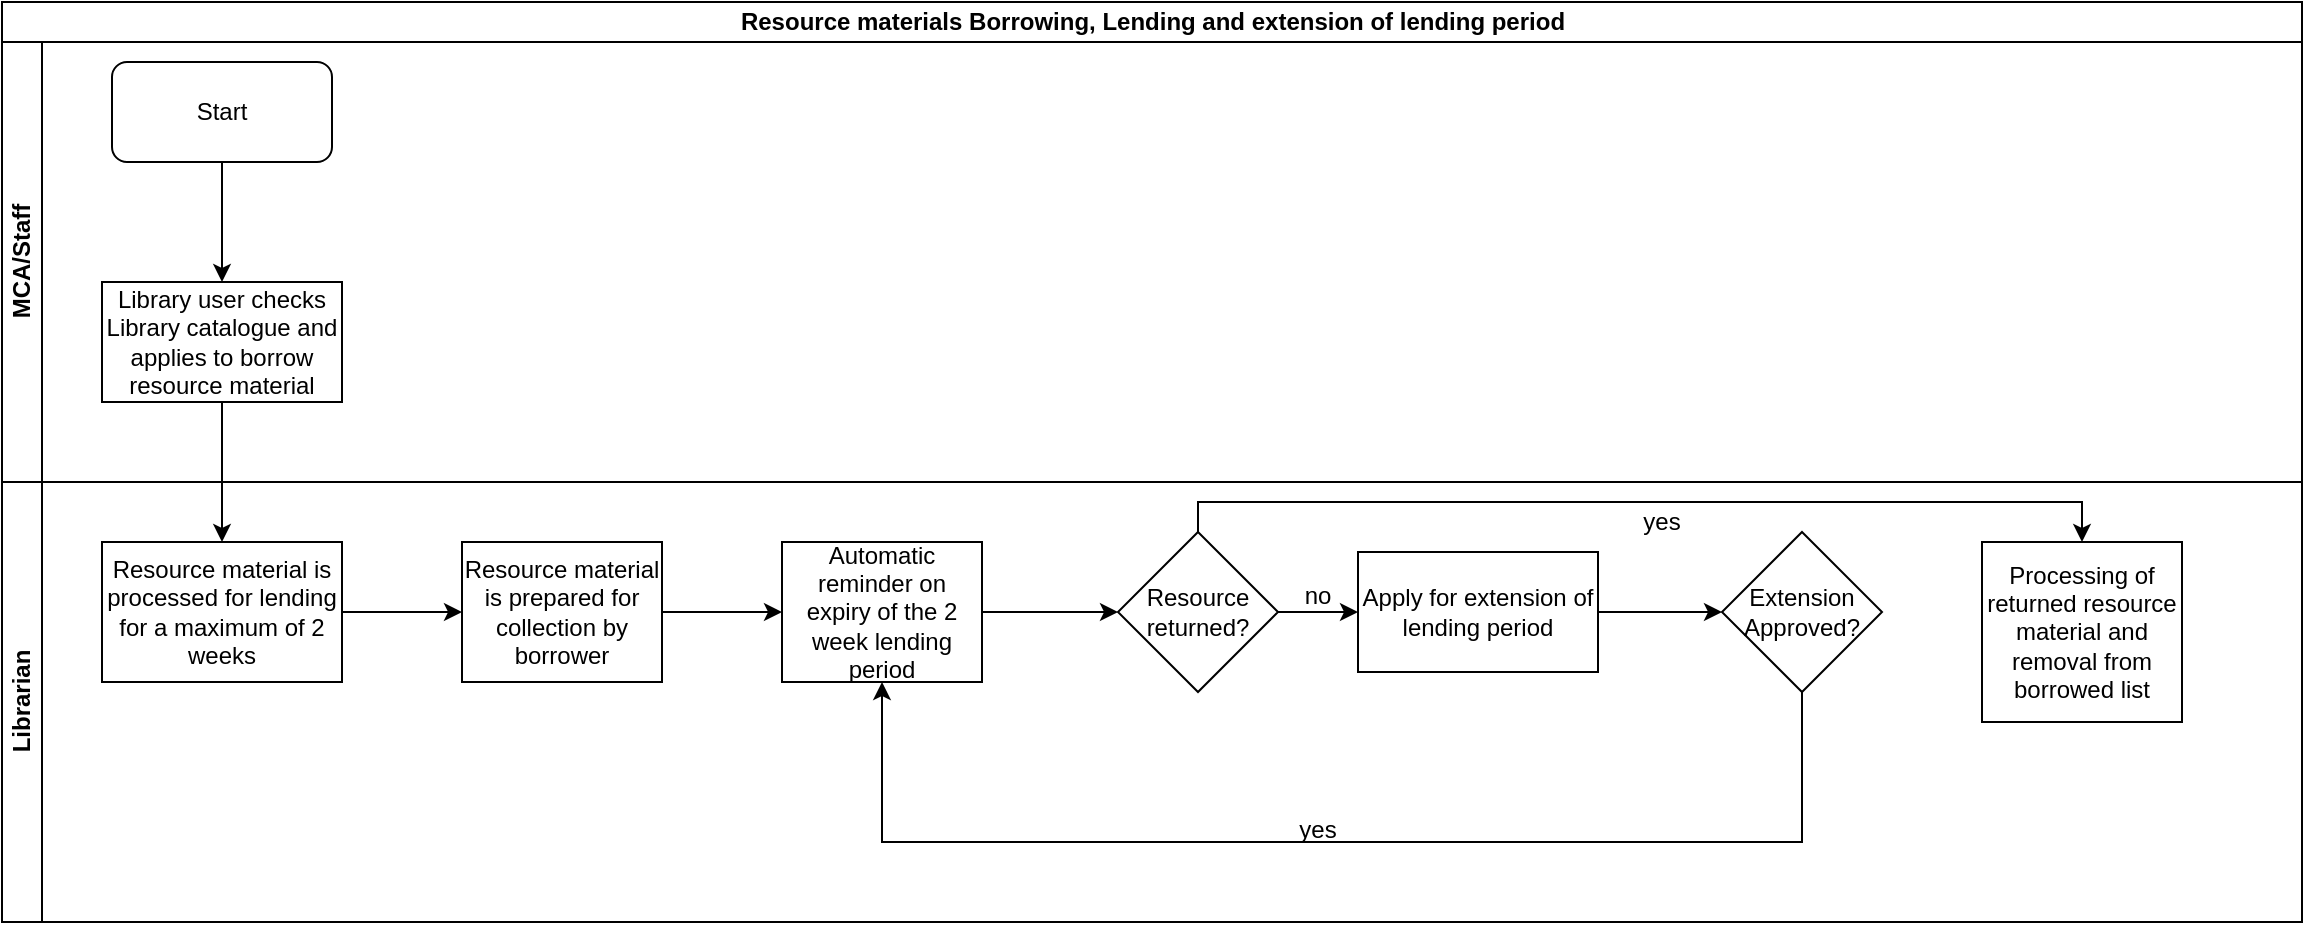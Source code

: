 <mxfile version="13.7.7" type="github">
  <diagram id="f9QSlEW5APFrY96Uyd0a" name="Page-1">
    <mxGraphModel dx="910" dy="487" grid="1" gridSize="10" guides="1" tooltips="1" connect="1" arrows="1" fold="1" page="1" pageScale="1" pageWidth="1169" pageHeight="827" math="0" shadow="0">
      <root>
        <mxCell id="0" />
        <mxCell id="1" parent="0" />
        <mxCell id="D-7HIj5U4nCGuaE3b1Ya-1" value="Resource materials Borrowing, Lending and extension of lending period" style="swimlane;html=1;childLayout=stackLayout;resizeParent=1;resizeParentMax=0;horizontal=1;startSize=20;horizontalStack=0;" vertex="1" parent="1">
          <mxGeometry x="10" y="10" width="1150" height="460" as="geometry" />
        </mxCell>
        <mxCell id="D-7HIj5U4nCGuaE3b1Ya-10" value="" style="edgeStyle=orthogonalEdgeStyle;rounded=0;orthogonalLoop=1;jettySize=auto;html=1;" edge="1" parent="D-7HIj5U4nCGuaE3b1Ya-1" source="D-7HIj5U4nCGuaE3b1Ya-8" target="D-7HIj5U4nCGuaE3b1Ya-9">
          <mxGeometry relative="1" as="geometry" />
        </mxCell>
        <mxCell id="D-7HIj5U4nCGuaE3b1Ya-2" value="MCA/Staff" style="swimlane;html=1;startSize=20;horizontal=0;" vertex="1" parent="D-7HIj5U4nCGuaE3b1Ya-1">
          <mxGeometry y="20" width="1150" height="220" as="geometry" />
        </mxCell>
        <mxCell id="D-7HIj5U4nCGuaE3b1Ya-7" value="" style="edgeStyle=orthogonalEdgeStyle;rounded=0;orthogonalLoop=1;jettySize=auto;html=1;entryX=0.5;entryY=0;entryDx=0;entryDy=0;" edge="1" parent="D-7HIj5U4nCGuaE3b1Ya-2" source="D-7HIj5U4nCGuaE3b1Ya-5" target="D-7HIj5U4nCGuaE3b1Ya-8">
          <mxGeometry relative="1" as="geometry">
            <mxPoint x="110" y="135" as="targetPoint" />
          </mxGeometry>
        </mxCell>
        <mxCell id="D-7HIj5U4nCGuaE3b1Ya-8" value="Library user checks Library catalogue and applies to borrow resource material" style="rounded=0;whiteSpace=wrap;html=1;" vertex="1" parent="D-7HIj5U4nCGuaE3b1Ya-2">
          <mxGeometry x="50" y="120" width="120" height="60" as="geometry" />
        </mxCell>
        <mxCell id="D-7HIj5U4nCGuaE3b1Ya-5" value="Start" style="rounded=1;whiteSpace=wrap;html=1;" vertex="1" parent="D-7HIj5U4nCGuaE3b1Ya-2">
          <mxGeometry x="55" y="10" width="110" height="50" as="geometry" />
        </mxCell>
        <mxCell id="D-7HIj5U4nCGuaE3b1Ya-3" value="Librarian" style="swimlane;html=1;startSize=20;horizontal=0;" vertex="1" parent="D-7HIj5U4nCGuaE3b1Ya-1">
          <mxGeometry y="240" width="1150" height="220" as="geometry" />
        </mxCell>
        <mxCell id="D-7HIj5U4nCGuaE3b1Ya-25" value="yes" style="text;html=1;strokeColor=none;fillColor=none;align=center;verticalAlign=middle;whiteSpace=wrap;rounded=0;" vertex="1" parent="D-7HIj5U4nCGuaE3b1Ya-3">
          <mxGeometry x="810" y="10" width="40" height="20" as="geometry" />
        </mxCell>
        <mxCell id="D-7HIj5U4nCGuaE3b1Ya-32" value="no" style="text;html=1;strokeColor=none;fillColor=none;align=center;verticalAlign=middle;whiteSpace=wrap;rounded=0;" vertex="1" parent="D-7HIj5U4nCGuaE3b1Ya-3">
          <mxGeometry x="638" y="47" width="40" height="20" as="geometry" />
        </mxCell>
        <mxCell id="D-7HIj5U4nCGuaE3b1Ya-27" value="Extension Approved?" style="rhombus;whiteSpace=wrap;html=1;" vertex="1" parent="D-7HIj5U4nCGuaE3b1Ya-3">
          <mxGeometry x="860" y="25" width="80" height="80" as="geometry" />
        </mxCell>
        <mxCell id="D-7HIj5U4nCGuaE3b1Ya-15" value="Resource returned?" style="rhombus;whiteSpace=wrap;html=1;" vertex="1" parent="D-7HIj5U4nCGuaE3b1Ya-3">
          <mxGeometry x="558" y="25" width="80" height="80" as="geometry" />
        </mxCell>
        <mxCell id="D-7HIj5U4nCGuaE3b1Ya-9" value="Resource material is processed for lending for a maximum of 2 weeks" style="whiteSpace=wrap;html=1;rounded=0;" vertex="1" parent="D-7HIj5U4nCGuaE3b1Ya-3">
          <mxGeometry x="50" y="30" width="120" height="70" as="geometry" />
        </mxCell>
        <mxCell id="D-7HIj5U4nCGuaE3b1Ya-16" value="Automatic reminder on expiry of the 2 week lending period" style="whiteSpace=wrap;html=1;rounded=0;" vertex="1" parent="D-7HIj5U4nCGuaE3b1Ya-3">
          <mxGeometry x="390" y="30" width="100" height="70" as="geometry" />
        </mxCell>
        <mxCell id="D-7HIj5U4nCGuaE3b1Ya-19" value="" style="edgeStyle=orthogonalEdgeStyle;rounded=0;orthogonalLoop=1;jettySize=auto;html=1;entryX=0;entryY=0.5;entryDx=0;entryDy=0;" edge="1" parent="D-7HIj5U4nCGuaE3b1Ya-3" source="D-7HIj5U4nCGuaE3b1Ya-16" target="D-7HIj5U4nCGuaE3b1Ya-15">
          <mxGeometry relative="1" as="geometry">
            <mxPoint x="655" y="70" as="targetPoint" />
          </mxGeometry>
        </mxCell>
        <mxCell id="D-7HIj5U4nCGuaE3b1Ya-30" value="" style="edgeStyle=orthogonalEdgeStyle;rounded=0;orthogonalLoop=1;jettySize=auto;html=1;entryX=0.5;entryY=1;entryDx=0;entryDy=0;" edge="1" parent="D-7HIj5U4nCGuaE3b1Ya-3" source="D-7HIj5U4nCGuaE3b1Ya-27" target="D-7HIj5U4nCGuaE3b1Ya-16">
          <mxGeometry relative="1" as="geometry">
            <mxPoint x="850" y="180" as="targetPoint" />
            <Array as="points">
              <mxPoint x="900" y="180" />
              <mxPoint x="440" y="180" />
            </Array>
          </mxGeometry>
        </mxCell>
        <mxCell id="D-7HIj5U4nCGuaE3b1Ya-23" value="Apply for extension of lending period" style="whiteSpace=wrap;html=1;" vertex="1" parent="D-7HIj5U4nCGuaE3b1Ya-3">
          <mxGeometry x="678" y="35" width="120" height="60" as="geometry" />
        </mxCell>
        <mxCell id="D-7HIj5U4nCGuaE3b1Ya-20" value="Processing of returned resource material and removal from borrowed list" style="whiteSpace=wrap;html=1;" vertex="1" parent="D-7HIj5U4nCGuaE3b1Ya-3">
          <mxGeometry x="990" y="30" width="100" height="90" as="geometry" />
        </mxCell>
        <mxCell id="D-7HIj5U4nCGuaE3b1Ya-31" value="yes" style="text;html=1;strokeColor=none;fillColor=none;align=center;verticalAlign=middle;whiteSpace=wrap;rounded=0;" vertex="1" parent="D-7HIj5U4nCGuaE3b1Ya-3">
          <mxGeometry x="638" y="164" width="40" height="20" as="geometry" />
        </mxCell>
        <mxCell id="D-7HIj5U4nCGuaE3b1Ya-28" value="" style="edgeStyle=orthogonalEdgeStyle;rounded=0;orthogonalLoop=1;jettySize=auto;html=1;" edge="1" parent="D-7HIj5U4nCGuaE3b1Ya-3" source="D-7HIj5U4nCGuaE3b1Ya-23" target="D-7HIj5U4nCGuaE3b1Ya-27">
          <mxGeometry relative="1" as="geometry" />
        </mxCell>
        <mxCell id="D-7HIj5U4nCGuaE3b1Ya-24" value="" style="edgeStyle=orthogonalEdgeStyle;rounded=0;orthogonalLoop=1;jettySize=auto;html=1;" edge="1" parent="D-7HIj5U4nCGuaE3b1Ya-3" source="D-7HIj5U4nCGuaE3b1Ya-15" target="D-7HIj5U4nCGuaE3b1Ya-23">
          <mxGeometry relative="1" as="geometry" />
        </mxCell>
        <mxCell id="D-7HIj5U4nCGuaE3b1Ya-21" value="" style="edgeStyle=orthogonalEdgeStyle;rounded=0;orthogonalLoop=1;jettySize=auto;html=1;" edge="1" parent="D-7HIj5U4nCGuaE3b1Ya-3" source="D-7HIj5U4nCGuaE3b1Ya-15" target="D-7HIj5U4nCGuaE3b1Ya-20">
          <mxGeometry relative="1" as="geometry">
            <Array as="points">
              <mxPoint x="598" y="10" />
              <mxPoint x="1040" y="10" />
            </Array>
          </mxGeometry>
        </mxCell>
        <mxCell id="D-7HIj5U4nCGuaE3b1Ya-17" value="" style="edgeStyle=orthogonalEdgeStyle;rounded=0;orthogonalLoop=1;jettySize=auto;html=1;" edge="1" parent="1" source="D-7HIj5U4nCGuaE3b1Ya-11" target="D-7HIj5U4nCGuaE3b1Ya-16">
          <mxGeometry relative="1" as="geometry" />
        </mxCell>
        <mxCell id="D-7HIj5U4nCGuaE3b1Ya-11" value="Resource material is prepared for collection by borrower" style="whiteSpace=wrap;html=1;rounded=0;" vertex="1" parent="1">
          <mxGeometry x="240" y="280" width="100" height="70" as="geometry" />
        </mxCell>
        <mxCell id="D-7HIj5U4nCGuaE3b1Ya-12" value="" style="edgeStyle=orthogonalEdgeStyle;rounded=0;orthogonalLoop=1;jettySize=auto;html=1;" edge="1" parent="1" source="D-7HIj5U4nCGuaE3b1Ya-9" target="D-7HIj5U4nCGuaE3b1Ya-11">
          <mxGeometry relative="1" as="geometry" />
        </mxCell>
      </root>
    </mxGraphModel>
  </diagram>
</mxfile>
